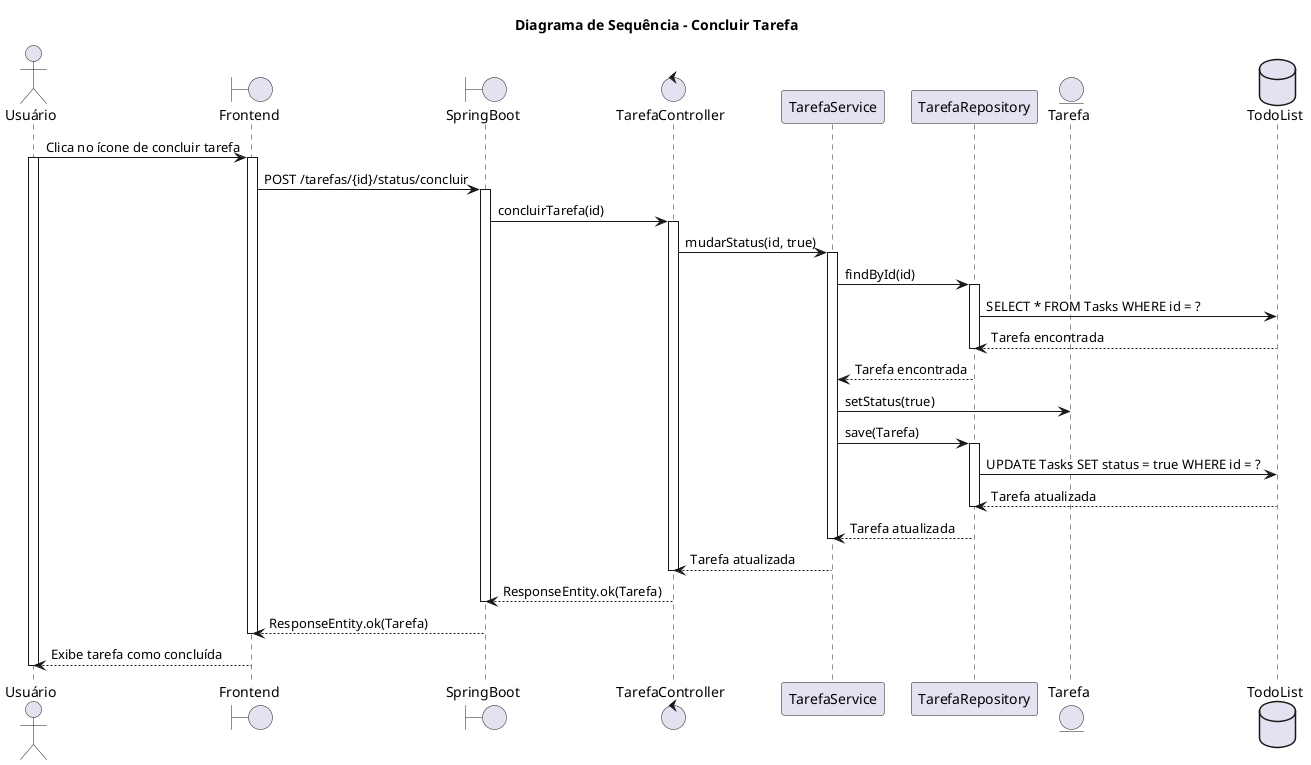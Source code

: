 @startuml
title Diagrama de Sequência - Concluir Tarefa

actor Usuário
Boundary Frontend
Boundary SpringBoot
Control TarefaController
Participant TarefaService
Participant TarefaRepository
Entity Tarefa
Database TodoList

Usuário -> Frontend: Clica no ícone de concluir tarefa
activate Usuário
activate Frontend

Frontend -> SpringBoot: POST /tarefas/{id}/status/concluir
activate SpringBoot

SpringBoot -> TarefaController: concluirTarefa(id)
activate TarefaController

TarefaController -> TarefaService: mudarStatus(id, true)
activate TarefaService

TarefaService -> TarefaRepository: findById(id)
activate TarefaRepository

TarefaRepository -> TodoList: SELECT * FROM Tasks WHERE id = ?
TodoList --> TarefaRepository: Tarefa encontrada
deactivate TarefaRepository

TarefaRepository --> TarefaService: Tarefa encontrada

TarefaService -> Tarefa: setStatus(true)
TarefaService -> TarefaRepository: save(Tarefa)
activate TarefaRepository

TarefaRepository -> TodoList: UPDATE Tasks SET status = true WHERE id = ?
TodoList --> TarefaRepository: Tarefa atualizada
deactivate TarefaRepository

TarefaRepository --> TarefaService: Tarefa atualizada
deactivate TarefaService

TarefaService --> TarefaController: Tarefa atualizada
deactivate TarefaController

TarefaController --> SpringBoot: ResponseEntity.ok(Tarefa)
deactivate SpringBoot

SpringBoot --> Frontend: ResponseEntity.ok(Tarefa)
deactivate Frontend

Frontend --> Usuário: Exibe tarefa como concluída
deactivate Usuário
@enduml
